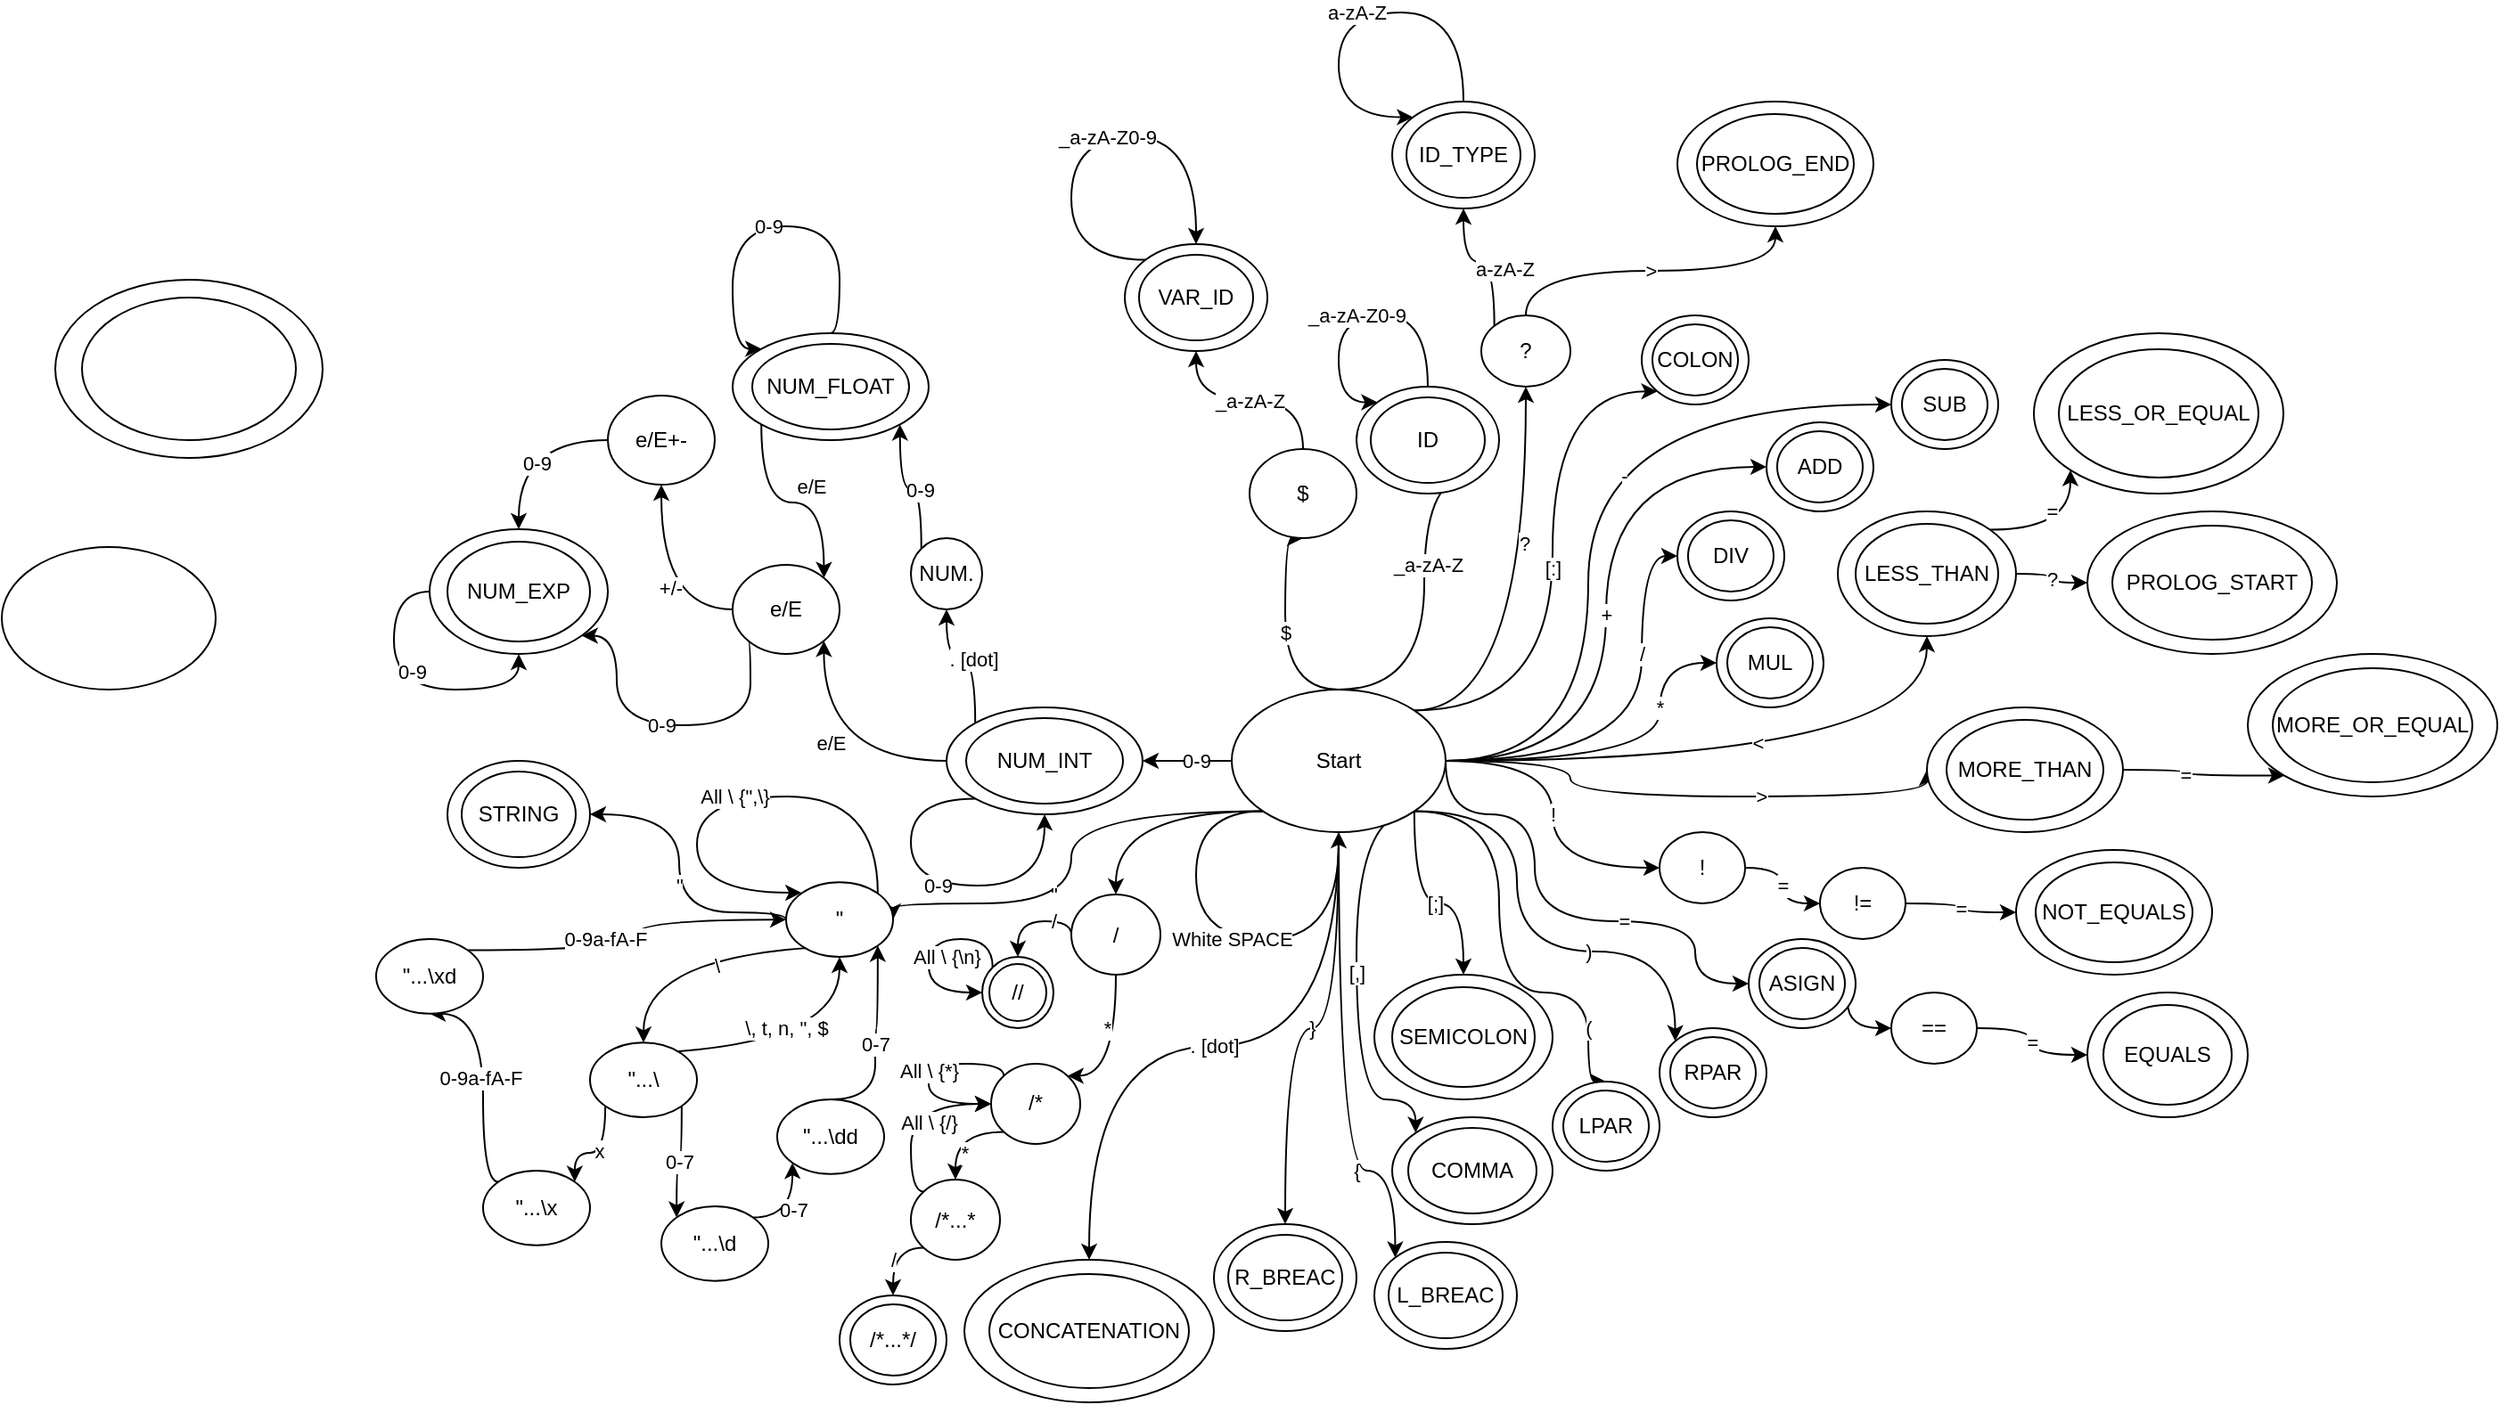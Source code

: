 <mxfile version="20.4.0" type="device"><diagram id="6XoFYkcWacRBcCxsYxCx" name="Page-1"><mxGraphModel dx="1308" dy="777" grid="1" gridSize="10" guides="1" tooltips="1" connect="1" arrows="1" fold="1" page="1" pageScale="1" pageWidth="1700" pageHeight="1100" math="0" shadow="0"><root><mxCell id="0"/><mxCell id="1" parent="0"/><mxCell id="L3OUhF5srTCcvMu7gKK5-5" value="" style="group" parent="1" vertex="1" connectable="0"><mxGeometry x="160" y="220" width="150" height="100" as="geometry"/></mxCell><mxCell id="L3OUhF5srTCcvMu7gKK5-4" value="" style="ellipse;whiteSpace=wrap;html=1;" parent="L3OUhF5srTCcvMu7gKK5-5" vertex="1"><mxGeometry width="150" height="100" as="geometry"/></mxCell><mxCell id="L3OUhF5srTCcvMu7gKK5-3" value="" style="ellipse;whiteSpace=wrap;html=1;" parent="L3OUhF5srTCcvMu7gKK5-5" vertex="1"><mxGeometry x="15" y="10" width="120" height="80" as="geometry"/></mxCell><mxCell id="L3OUhF5srTCcvMu7gKK5-46" value="-" style="edgeStyle=orthogonalEdgeStyle;curved=1;rounded=0;orthogonalLoop=1;jettySize=auto;html=1;exitX=1;exitY=0.5;exitDx=0;exitDy=0;entryX=0;entryY=0.5;entryDx=0;entryDy=0;" parent="1" source="L3OUhF5srTCcvMu7gKK5-6" target="L3OUhF5srTCcvMu7gKK5-29" edge="1"><mxGeometry x="0.067" y="-20" relative="1" as="geometry"><Array as="points"><mxPoint x="1020" y="490"/><mxPoint x="1020" y="290"/></Array><mxPoint as="offset"/></mxGeometry></mxCell><mxCell id="L3OUhF5srTCcvMu7gKK5-47" value="+" style="edgeStyle=orthogonalEdgeStyle;curved=1;rounded=0;orthogonalLoop=1;jettySize=auto;html=1;exitX=1;exitY=0.5;exitDx=0;exitDy=0;entryX=0;entryY=0.5;entryDx=0;entryDy=0;" parent="1" source="L3OUhF5srTCcvMu7gKK5-6" target="L3OUhF5srTCcvMu7gKK5-20" edge="1"><mxGeometry relative="1" as="geometry"/></mxCell><mxCell id="L3OUhF5srTCcvMu7gKK5-48" value="/" style="edgeStyle=orthogonalEdgeStyle;curved=1;rounded=0;orthogonalLoop=1;jettySize=auto;html=1;exitX=1;exitY=0.5;exitDx=0;exitDy=0;entryX=0;entryY=0.5;entryDx=0;entryDy=0;" parent="1" source="L3OUhF5srTCcvMu7gKK5-6" target="L3OUhF5srTCcvMu7gKK5-35" edge="1"><mxGeometry x="0.388" relative="1" as="geometry"><Array as="points"><mxPoint x="1050" y="490"/><mxPoint x="1050" y="375"/></Array><mxPoint as="offset"/></mxGeometry></mxCell><mxCell id="L3OUhF5srTCcvMu7gKK5-49" value="*" style="edgeStyle=orthogonalEdgeStyle;curved=1;rounded=0;orthogonalLoop=1;jettySize=auto;html=1;exitX=1;exitY=0.5;exitDx=0;exitDy=0;entryX=0;entryY=0.5;entryDx=0;entryDy=0;" parent="1" source="L3OUhF5srTCcvMu7gKK5-6" target="L3OUhF5srTCcvMu7gKK5-32" edge="1"><mxGeometry x="0.449" relative="1" as="geometry"><Array as="points"><mxPoint x="1060" y="490"/><mxPoint x="1060" y="435"/></Array><mxPoint as="offset"/></mxGeometry></mxCell><mxCell id="L3OUhF5srTCcvMu7gKK5-50" value="(" style="edgeStyle=orthogonalEdgeStyle;curved=1;rounded=0;orthogonalLoop=1;jettySize=auto;html=1;exitX=1;exitY=1;exitDx=0;exitDy=0;entryX=0.5;entryY=0;entryDx=0;entryDy=0;" parent="1" source="L3OUhF5srTCcvMu7gKK5-6" target="L3OUhF5srTCcvMu7gKK5-26" edge="1"><mxGeometry x="0.691" relative="1" as="geometry"><Array as="points"><mxPoint x="970" y="518"/><mxPoint x="970" y="620"/><mxPoint x="1020" y="620"/></Array><mxPoint as="offset"/></mxGeometry></mxCell><mxCell id="L3OUhF5srTCcvMu7gKK5-51" value=")" style="edgeStyle=orthogonalEdgeStyle;curved=1;rounded=0;orthogonalLoop=1;jettySize=auto;html=1;exitX=1;exitY=1;exitDx=0;exitDy=0;entryX=0;entryY=0;entryDx=0;entryDy=0;" parent="1" source="L3OUhF5srTCcvMu7gKK5-6" target="L3OUhF5srTCcvMu7gKK5-23" edge="1"><mxGeometry x="0.28" relative="1" as="geometry"><Array as="points"><mxPoint x="980" y="518"/><mxPoint x="980" y="597"/></Array><mxPoint as="offset"/></mxGeometry></mxCell><mxCell id="L3OUhF5srTCcvMu7gKK5-53" value="[;]" style="edgeStyle=orthogonalEdgeStyle;curved=1;rounded=0;orthogonalLoop=1;jettySize=auto;html=1;exitX=1;exitY=1;exitDx=0;exitDy=0;entryX=0.5;entryY=0;entryDx=0;entryDy=0;" parent="1" source="L3OUhF5srTCcvMu7gKK5-6" target="L3OUhF5srTCcvMu7gKK5-44" edge="1"><mxGeometry x="0.055" relative="1" as="geometry"><mxPoint as="offset"/></mxGeometry></mxCell><mxCell id="L3OUhF5srTCcvMu7gKK5-56" value="!" style="edgeStyle=orthogonalEdgeStyle;curved=1;rounded=0;orthogonalLoop=1;jettySize=auto;html=1;exitX=1;exitY=0.5;exitDx=0;exitDy=0;entryX=0;entryY=0.5;entryDx=0;entryDy=0;" parent="1" source="L3OUhF5srTCcvMu7gKK5-6" target="L3OUhF5srTCcvMu7gKK5-54" edge="1"><mxGeometry relative="1" as="geometry"/></mxCell><mxCell id="L3OUhF5srTCcvMu7gKK5-68" value="&amp;lt;" style="edgeStyle=orthogonalEdgeStyle;curved=1;rounded=0;orthogonalLoop=1;jettySize=auto;html=1;exitX=1;exitY=0.5;exitDx=0;exitDy=0;entryX=0.5;entryY=1;entryDx=0;entryDy=0;" parent="1" source="L3OUhF5srTCcvMu7gKK5-6" target="L3OUhF5srTCcvMu7gKK5-66" edge="1"><mxGeometry x="0.029" y="10" relative="1" as="geometry"><mxPoint as="offset"/></mxGeometry></mxCell><mxCell id="L3OUhF5srTCcvMu7gKK5-72" value="&amp;gt;" style="edgeStyle=orthogonalEdgeStyle;curved=1;rounded=0;orthogonalLoop=1;jettySize=auto;html=1;exitX=1;exitY=0.5;exitDx=0;exitDy=0;entryX=0;entryY=0.5;entryDx=0;entryDy=0;" parent="1" source="L3OUhF5srTCcvMu7gKK5-6" target="L3OUhF5srTCcvMu7gKK5-70" edge="1"><mxGeometry x="0.29" relative="1" as="geometry"><Array as="points"><mxPoint x="1010" y="490"/><mxPoint x="1010" y="510"/><mxPoint x="1210" y="510"/></Array><mxPoint as="offset"/></mxGeometry></mxCell><mxCell id="L3OUhF5srTCcvMu7gKK5-84" value="[,]" style="edgeStyle=orthogonalEdgeStyle;curved=1;rounded=0;orthogonalLoop=1;jettySize=auto;html=1;exitX=1;exitY=1;exitDx=0;exitDy=0;entryX=0;entryY=0;entryDx=0;entryDy=0;" parent="1" source="L3OUhF5srTCcvMu7gKK5-6" target="L3OUhF5srTCcvMu7gKK5-82" edge="1"><mxGeometry relative="1" as="geometry"><Array as="points"><mxPoint x="890" y="518"/><mxPoint x="890" y="680"/><mxPoint x="923" y="680"/></Array></mxGeometry></mxCell><mxCell id="L3OUhF5srTCcvMu7gKK5-96" style="edgeStyle=orthogonalEdgeStyle;curved=1;rounded=0;orthogonalLoop=1;jettySize=auto;html=1;exitX=1;exitY=0;exitDx=0;exitDy=0;entryX=0.5;entryY=1;entryDx=0;entryDy=0;" parent="1" source="L3OUhF5srTCcvMu7gKK5-6" target="L3OUhF5srTCcvMu7gKK5-94" edge="1"><mxGeometry relative="1" as="geometry"/></mxCell><mxCell id="L3OUhF5srTCcvMu7gKK5-97" value="?" style="edgeLabel;html=1;align=center;verticalAlign=middle;resizable=0;points=[];" parent="L3OUhF5srTCcvMu7gKK5-96" vertex="1" connectable="0"><mxGeometry x="0.286" y="1" relative="1" as="geometry"><mxPoint as="offset"/></mxGeometry></mxCell><mxCell id="L3OUhF5srTCcvMu7gKK5-102" value="$" style="edgeStyle=orthogonalEdgeStyle;curved=1;rounded=0;orthogonalLoop=1;jettySize=auto;html=1;exitX=0.5;exitY=0;exitDx=0;exitDy=0;entryX=0.5;entryY=1;entryDx=0;entryDy=0;" parent="1" source="L3OUhF5srTCcvMu7gKK5-6" target="L3OUhF5srTCcvMu7gKK5-10" edge="1"><mxGeometry relative="1" as="geometry"><Array as="points"><mxPoint x="850" y="450"/></Array></mxGeometry></mxCell><mxCell id="L3OUhF5srTCcvMu7gKK5-108" value="=" style="edgeStyle=orthogonalEdgeStyle;curved=1;rounded=0;orthogonalLoop=1;jettySize=auto;html=1;exitX=1;exitY=0.5;exitDx=0;exitDy=0;entryX=0;entryY=0.5;entryDx=0;entryDy=0;" parent="1" source="L3OUhF5srTCcvMu7gKK5-6" target="L3OUhF5srTCcvMu7gKK5-106" edge="1"><mxGeometry x="0.288" relative="1" as="geometry"><Array as="points"><mxPoint x="940" y="520"/><mxPoint x="990" y="520"/><mxPoint x="990" y="580"/><mxPoint x="1080" y="580"/><mxPoint x="1080" y="615"/></Array><mxPoint as="offset"/></mxGeometry></mxCell><mxCell id="L3OUhF5srTCcvMu7gKK5-136" value="0-9" style="edgeStyle=orthogonalEdgeStyle;curved=1;rounded=0;orthogonalLoop=1;jettySize=auto;html=1;exitX=0;exitY=0.5;exitDx=0;exitDy=0;entryX=1;entryY=0.5;entryDx=0;entryDy=0;" parent="1" source="L3OUhF5srTCcvMu7gKK5-6" target="L3OUhF5srTCcvMu7gKK5-134" edge="1"><mxGeometry x="-0.2" relative="1" as="geometry"><mxPoint as="offset"/></mxGeometry></mxCell><mxCell id="L3OUhF5srTCcvMu7gKK5-156" value="&quot;" style="edgeStyle=orthogonalEdgeStyle;curved=1;rounded=0;orthogonalLoop=1;jettySize=auto;html=1;exitX=0;exitY=1;exitDx=0;exitDy=0;entryX=1;entryY=0.5;entryDx=0;entryDy=0;" parent="1" source="L3OUhF5srTCcvMu7gKK5-6" target="L3OUhF5srTCcvMu7gKK5-12" edge="1"><mxGeometry x="0.151" y="-10" relative="1" as="geometry"><Array as="points"><mxPoint x="730" y="518"/><mxPoint x="730" y="570"/></Array><mxPoint as="offset"/></mxGeometry></mxCell><mxCell id="L3OUhF5srTCcvMu7gKK5-195" style="edgeStyle=orthogonalEdgeStyle;curved=1;rounded=0;orthogonalLoop=1;jettySize=auto;html=1;exitX=0;exitY=1;exitDx=0;exitDy=0;entryX=0.5;entryY=0;entryDx=0;entryDy=0;" parent="1" source="L3OUhF5srTCcvMu7gKK5-6" target="L3OUhF5srTCcvMu7gKK5-194" edge="1"><mxGeometry relative="1" as="geometry"/></mxCell><mxCell id="L3OUhF5srTCcvMu7gKK5-218" value="[:]" style="edgeStyle=orthogonalEdgeStyle;curved=1;rounded=0;orthogonalLoop=1;jettySize=auto;html=1;exitX=1;exitY=0;exitDx=0;exitDy=0;entryX=0;entryY=1;entryDx=0;entryDy=0;" parent="1" source="L3OUhF5srTCcvMu7gKK5-6" target="L3OUhF5srTCcvMu7gKK5-215" edge="1"><mxGeometry relative="1" as="geometry"><Array as="points"><mxPoint x="1000" y="462"/><mxPoint x="1000" y="283"/></Array></mxGeometry></mxCell><mxCell id="L3OUhF5srTCcvMu7gKK5-223" value="&lt;span style=&quot;color: rgb(0, 0, 0); font-family: Helvetica; font-size: 11px; font-style: normal; font-variant-ligatures: normal; font-variant-caps: normal; font-weight: 400; letter-spacing: normal; orphans: 2; text-align: center; text-indent: 0px; text-transform: none; widows: 2; word-spacing: 0px; -webkit-text-stroke-width: 0px; background-color: rgb(255, 255, 255); text-decoration-thickness: initial; text-decoration-style: initial; text-decoration-color: initial; float: none; display: inline !important;&quot;&gt;_a-zA-Z&lt;/span&gt;" style="edgeStyle=orthogonalEdgeStyle;curved=1;rounded=0;orthogonalLoop=1;jettySize=auto;html=1;exitX=0.5;exitY=0;exitDx=0;exitDy=0;entryX=1;entryY=1;entryDx=0;entryDy=0;" parent="1" source="L3OUhF5srTCcvMu7gKK5-6" target="L3OUhF5srTCcvMu7gKK5-220" edge="1"><mxGeometry x="0.201" y="-2" relative="1" as="geometry"><Array as="points"><mxPoint x="928" y="450"/></Array><mxPoint as="offset"/></mxGeometry></mxCell><mxCell id="L3OUhF5srTCcvMu7gKK5-231" value="{" style="edgeStyle=orthogonalEdgeStyle;curved=1;rounded=0;orthogonalLoop=1;jettySize=auto;html=1;exitX=0.5;exitY=1;exitDx=0;exitDy=0;entryX=0;entryY=0;entryDx=0;entryDy=0;" parent="1" source="L3OUhF5srTCcvMu7gKK5-6" target="L3OUhF5srTCcvMu7gKK5-229" edge="1"><mxGeometry x="0.479" relative="1" as="geometry"><Array as="points"><mxPoint x="880" y="720"/><mxPoint x="912" y="720"/></Array><mxPoint as="offset"/></mxGeometry></mxCell><mxCell id="L3OUhF5srTCcvMu7gKK5-232" value="}" style="edgeStyle=orthogonalEdgeStyle;curved=1;rounded=0;orthogonalLoop=1;jettySize=auto;html=1;exitX=0.5;exitY=1;exitDx=0;exitDy=0;entryX=0.5;entryY=0;entryDx=0;entryDy=0;" parent="1" source="L3OUhF5srTCcvMu7gKK5-6" target="L3OUhF5srTCcvMu7gKK5-226" edge="1"><mxGeometry relative="1" as="geometry"/></mxCell><mxCell id="L3OUhF5srTCcvMu7gKK5-233" value="White SPACE" style="edgeStyle=orthogonalEdgeStyle;curved=1;rounded=0;orthogonalLoop=1;jettySize=auto;html=1;exitX=0;exitY=1;exitDx=0;exitDy=0;" parent="1" source="L3OUhF5srTCcvMu7gKK5-6" edge="1"><mxGeometry x="0.037" relative="1" as="geometry"><mxPoint x="880" y="530" as="targetPoint"/><Array as="points"><mxPoint x="800" y="518"/><mxPoint x="800" y="590"/><mxPoint x="880" y="590"/></Array><mxPoint as="offset"/></mxGeometry></mxCell><mxCell id="Xdf_nofjTAy5mSyaIpkC-7" value=". [dot]" style="edgeStyle=orthogonalEdgeStyle;curved=1;rounded=0;orthogonalLoop=1;jettySize=auto;html=1;exitX=0.5;exitY=1;exitDx=0;exitDy=0;entryX=0.5;entryY=0;entryDx=0;entryDy=0;" edge="1" parent="1" source="L3OUhF5srTCcvMu7gKK5-6" target="Xdf_nofjTAy5mSyaIpkC-9"><mxGeometry relative="1" as="geometry"><mxPoint x="780" y="720" as="targetPoint"/></mxGeometry></mxCell><mxCell id="L3OUhF5srTCcvMu7gKK5-6" value="Start" style="ellipse;whiteSpace=wrap;html=1;" parent="1" vertex="1"><mxGeometry x="820" y="450" width="120" height="80" as="geometry"/></mxCell><mxCell id="L3OUhF5srTCcvMu7gKK5-127" value="_a-zA-Z" style="edgeStyle=orthogonalEdgeStyle;curved=1;rounded=0;orthogonalLoop=1;jettySize=auto;html=1;exitX=0.5;exitY=0;exitDx=0;exitDy=0;entryX=0.5;entryY=1;entryDx=0;entryDy=0;" parent="1" source="L3OUhF5srTCcvMu7gKK5-10" target="L3OUhF5srTCcvMu7gKK5-125" edge="1"><mxGeometry relative="1" as="geometry"><mxPoint as="offset"/></mxGeometry></mxCell><mxCell id="L3OUhF5srTCcvMu7gKK5-10" value="$" style="ellipse;whiteSpace=wrap;html=1;" parent="1" vertex="1"><mxGeometry x="830" y="315" width="60" height="50" as="geometry"/></mxCell><mxCell id="L3OUhF5srTCcvMu7gKK5-163" value="&quot;" style="edgeStyle=orthogonalEdgeStyle;curved=1;rounded=0;orthogonalLoop=1;jettySize=auto;html=1;exitX=0;exitY=0.5;exitDx=0;exitDy=0;entryX=1;entryY=0.5;entryDx=0;entryDy=0;" parent="1" source="L3OUhF5srTCcvMu7gKK5-12" target="L3OUhF5srTCcvMu7gKK5-159" edge="1"><mxGeometry x="-0.065" relative="1" as="geometry"><Array as="points"><mxPoint x="570" y="575"/><mxPoint x="510" y="575"/><mxPoint x="510" y="520"/></Array><mxPoint as="offset"/></mxGeometry></mxCell><mxCell id="L3OUhF5srTCcvMu7gKK5-165" style="edgeStyle=orthogonalEdgeStyle;curved=1;rounded=0;orthogonalLoop=1;jettySize=auto;html=1;exitX=1;exitY=1;exitDx=0;exitDy=0;entryX=0.5;entryY=0;entryDx=0;entryDy=0;" parent="1" source="L3OUhF5srTCcvMu7gKK5-12" target="L3OUhF5srTCcvMu7gKK5-164" edge="1"><mxGeometry relative="1" as="geometry"/></mxCell><mxCell id="L3OUhF5srTCcvMu7gKK5-166" value="\" style="edgeLabel;html=1;align=center;verticalAlign=middle;resizable=0;points=[];" parent="L3OUhF5srTCcvMu7gKK5-165" vertex="1" connectable="0"><mxGeometry x="-0.117" y="-7" relative="1" as="geometry"><mxPoint x="-9" y="18" as="offset"/></mxGeometry></mxCell><mxCell id="L3OUhF5srTCcvMu7gKK5-12" value="&quot;" style="ellipse;whiteSpace=wrap;html=1;" parent="1" vertex="1"><mxGeometry x="570" y="558.13" width="60" height="41.87" as="geometry"/></mxCell><mxCell id="L3OUhF5srTCcvMu7gKK5-13" value="" style="ellipse;whiteSpace=wrap;html=1;" parent="1" vertex="1"><mxGeometry x="130" y="370" width="120" height="80" as="geometry"/></mxCell><mxCell id="L3OUhF5srTCcvMu7gKK5-143" value="0-9" style="edgeStyle=orthogonalEdgeStyle;curved=1;rounded=0;orthogonalLoop=1;jettySize=auto;html=1;exitX=0;exitY=0;exitDx=0;exitDy=0;entryX=1;entryY=1;entryDx=0;entryDy=0;" parent="1" source="L3OUhF5srTCcvMu7gKK5-14" target="L3OUhF5srTCcvMu7gKK5-138" edge="1"><mxGeometry x="-0.161" relative="1" as="geometry"><mxPoint as="offset"/></mxGeometry></mxCell><mxCell id="L3OUhF5srTCcvMu7gKK5-14" value="NUM." style="ellipse;whiteSpace=wrap;html=1;" parent="1" vertex="1"><mxGeometry x="640" y="365" width="40" height="40" as="geometry"/></mxCell><mxCell id="L3OUhF5srTCcvMu7gKK5-19" value="" style="group" parent="1" vertex="1" connectable="0"><mxGeometry x="1120" y="300" width="60" height="50" as="geometry"/></mxCell><mxCell id="L3OUhF5srTCcvMu7gKK5-20" value="" style="ellipse;whiteSpace=wrap;html=1;" parent="L3OUhF5srTCcvMu7gKK5-19" vertex="1"><mxGeometry width="60" height="50" as="geometry"/></mxCell><mxCell id="L3OUhF5srTCcvMu7gKK5-21" value="ADD" style="ellipse;whiteSpace=wrap;html=1;" parent="L3OUhF5srTCcvMu7gKK5-19" vertex="1"><mxGeometry x="6" y="5" width="48" height="40" as="geometry"/></mxCell><mxCell id="L3OUhF5srTCcvMu7gKK5-22" value="" style="group" parent="1" vertex="1" connectable="0"><mxGeometry x="1060" y="640" width="60" height="50" as="geometry"/></mxCell><mxCell id="L3OUhF5srTCcvMu7gKK5-23" value="" style="ellipse;whiteSpace=wrap;html=1;" parent="L3OUhF5srTCcvMu7gKK5-22" vertex="1"><mxGeometry width="60" height="50" as="geometry"/></mxCell><mxCell id="L3OUhF5srTCcvMu7gKK5-24" value="RPAR" style="ellipse;whiteSpace=wrap;html=1;" parent="L3OUhF5srTCcvMu7gKK5-22" vertex="1"><mxGeometry x="6" y="5" width="48" height="40" as="geometry"/></mxCell><mxCell id="L3OUhF5srTCcvMu7gKK5-25" value="" style="group" parent="1" vertex="1" connectable="0"><mxGeometry x="1000" y="670" width="60" height="50" as="geometry"/></mxCell><mxCell id="L3OUhF5srTCcvMu7gKK5-26" value="" style="ellipse;whiteSpace=wrap;html=1;" parent="L3OUhF5srTCcvMu7gKK5-25" vertex="1"><mxGeometry width="60" height="50" as="geometry"/></mxCell><mxCell id="L3OUhF5srTCcvMu7gKK5-27" value="LPAR" style="ellipse;whiteSpace=wrap;html=1;" parent="L3OUhF5srTCcvMu7gKK5-25" vertex="1"><mxGeometry x="6" y="5" width="48" height="40" as="geometry"/></mxCell><mxCell id="L3OUhF5srTCcvMu7gKK5-28" value="" style="group" parent="1" vertex="1" connectable="0"><mxGeometry x="1190" y="265" width="60" height="50" as="geometry"/></mxCell><mxCell id="L3OUhF5srTCcvMu7gKK5-29" value="" style="ellipse;whiteSpace=wrap;html=1;" parent="L3OUhF5srTCcvMu7gKK5-28" vertex="1"><mxGeometry width="60" height="50" as="geometry"/></mxCell><mxCell id="L3OUhF5srTCcvMu7gKK5-30" value="SUB" style="ellipse;whiteSpace=wrap;html=1;" parent="L3OUhF5srTCcvMu7gKK5-28" vertex="1"><mxGeometry x="6" y="5" width="48" height="40" as="geometry"/></mxCell><mxCell id="L3OUhF5srTCcvMu7gKK5-31" value="" style="group" parent="1" vertex="1" connectable="0"><mxGeometry x="1092" y="410" width="60" height="50" as="geometry"/></mxCell><mxCell id="L3OUhF5srTCcvMu7gKK5-32" value="" style="ellipse;whiteSpace=wrap;html=1;" parent="L3OUhF5srTCcvMu7gKK5-31" vertex="1"><mxGeometry width="60" height="50" as="geometry"/></mxCell><mxCell id="L3OUhF5srTCcvMu7gKK5-33" value="MUL" style="ellipse;whiteSpace=wrap;html=1;" parent="L3OUhF5srTCcvMu7gKK5-31" vertex="1"><mxGeometry x="6" y="5" width="48" height="40" as="geometry"/></mxCell><mxCell id="L3OUhF5srTCcvMu7gKK5-34" value="" style="group" parent="1" vertex="1" connectable="0"><mxGeometry x="1070" y="350" width="60" height="50" as="geometry"/></mxCell><mxCell id="L3OUhF5srTCcvMu7gKK5-35" value="" style="ellipse;whiteSpace=wrap;html=1;" parent="L3OUhF5srTCcvMu7gKK5-34" vertex="1"><mxGeometry width="60" height="50" as="geometry"/></mxCell><mxCell id="L3OUhF5srTCcvMu7gKK5-36" value="DIV" style="ellipse;whiteSpace=wrap;html=1;" parent="L3OUhF5srTCcvMu7gKK5-34" vertex="1"><mxGeometry x="6" y="5" width="48" height="40" as="geometry"/></mxCell><mxCell id="L3OUhF5srTCcvMu7gKK5-37" value="" style="group" parent="1" vertex="1" connectable="0"><mxGeometry x="1300" y="620" width="90" height="70" as="geometry"/></mxCell><mxCell id="L3OUhF5srTCcvMu7gKK5-38" value="" style="ellipse;whiteSpace=wrap;html=1;" parent="L3OUhF5srTCcvMu7gKK5-37" vertex="1"><mxGeometry width="90" height="70" as="geometry"/></mxCell><mxCell id="L3OUhF5srTCcvMu7gKK5-39" value="EQUALS" style="ellipse;whiteSpace=wrap;html=1;" parent="L3OUhF5srTCcvMu7gKK5-37" vertex="1"><mxGeometry x="9" y="7" width="72" height="56" as="geometry"/></mxCell><mxCell id="L3OUhF5srTCcvMu7gKK5-40" value="" style="group" parent="1" vertex="1" connectable="0"><mxGeometry x="1260" y="540" width="110" height="70" as="geometry"/></mxCell><mxCell id="L3OUhF5srTCcvMu7gKK5-41" value="" style="ellipse;whiteSpace=wrap;html=1;" parent="L3OUhF5srTCcvMu7gKK5-40" vertex="1"><mxGeometry width="110.0" height="70" as="geometry"/></mxCell><mxCell id="L3OUhF5srTCcvMu7gKK5-42" value="NOT_EQUALS" style="ellipse;whiteSpace=wrap;html=1;" parent="L3OUhF5srTCcvMu7gKK5-40" vertex="1"><mxGeometry x="11" y="7" width="88" height="56" as="geometry"/></mxCell><mxCell id="L3OUhF5srTCcvMu7gKK5-43" value="" style="group" parent="1" vertex="1" connectable="0"><mxGeometry x="900" y="610" width="100" height="70" as="geometry"/></mxCell><mxCell id="L3OUhF5srTCcvMu7gKK5-44" value="" style="ellipse;whiteSpace=wrap;html=1;" parent="L3OUhF5srTCcvMu7gKK5-43" vertex="1"><mxGeometry width="100" height="70" as="geometry"/></mxCell><mxCell id="L3OUhF5srTCcvMu7gKK5-45" value="SEMICOLON" style="ellipse;whiteSpace=wrap;html=1;" parent="L3OUhF5srTCcvMu7gKK5-43" vertex="1"><mxGeometry x="10" y="7" width="80" height="56" as="geometry"/></mxCell><mxCell id="L3OUhF5srTCcvMu7gKK5-57" value="=" style="edgeStyle=orthogonalEdgeStyle;curved=1;rounded=0;orthogonalLoop=1;jettySize=auto;html=1;exitX=1;exitY=0.5;exitDx=0;exitDy=0;entryX=0;entryY=0.5;entryDx=0;entryDy=0;" parent="1" source="L3OUhF5srTCcvMu7gKK5-54" target="L3OUhF5srTCcvMu7gKK5-55" edge="1"><mxGeometry relative="1" as="geometry"/></mxCell><mxCell id="L3OUhF5srTCcvMu7gKK5-54" value="!" style="ellipse;whiteSpace=wrap;html=1;" parent="1" vertex="1"><mxGeometry x="1060" y="530" width="48" height="40" as="geometry"/></mxCell><mxCell id="L3OUhF5srTCcvMu7gKK5-58" value="=" style="edgeStyle=orthogonalEdgeStyle;curved=1;rounded=0;orthogonalLoop=1;jettySize=auto;html=1;exitX=1;exitY=0.5;exitDx=0;exitDy=0;entryX=0;entryY=0.5;entryDx=0;entryDy=0;" parent="1" source="L3OUhF5srTCcvMu7gKK5-55" target="L3OUhF5srTCcvMu7gKK5-41" edge="1"><mxGeometry relative="1" as="geometry"/></mxCell><mxCell id="L3OUhF5srTCcvMu7gKK5-55" value="!=" style="ellipse;whiteSpace=wrap;html=1;" parent="1" vertex="1"><mxGeometry x="1150" y="550" width="48" height="40" as="geometry"/></mxCell><mxCell id="L3OUhF5srTCcvMu7gKK5-62" style="edgeStyle=orthogonalEdgeStyle;curved=1;rounded=0;orthogonalLoop=1;jettySize=auto;html=1;exitX=1;exitY=0.5;exitDx=0;exitDy=0;entryX=0;entryY=0.5;entryDx=0;entryDy=0;" parent="1" target="L3OUhF5srTCcvMu7gKK5-61" edge="1"><mxGeometry relative="1" as="geometry"><mxPoint x="1140.0" y="610" as="sourcePoint"/></mxGeometry></mxCell><mxCell id="L3OUhF5srTCcvMu7gKK5-64" value="=" style="edgeStyle=orthogonalEdgeStyle;curved=1;rounded=0;orthogonalLoop=1;jettySize=auto;html=1;exitX=1;exitY=0.5;exitDx=0;exitDy=0;entryX=0;entryY=0.5;entryDx=0;entryDy=0;" parent="1" source="L3OUhF5srTCcvMu7gKK5-61" target="L3OUhF5srTCcvMu7gKK5-38" edge="1"><mxGeometry relative="1" as="geometry"/></mxCell><mxCell id="L3OUhF5srTCcvMu7gKK5-61" value="==" style="ellipse;whiteSpace=wrap;html=1;" parent="1" vertex="1"><mxGeometry x="1190" y="620" width="48" height="40" as="geometry"/></mxCell><mxCell id="L3OUhF5srTCcvMu7gKK5-65" value="" style="group" parent="1" vertex="1" connectable="0"><mxGeometry x="1160" y="350" width="100" height="70" as="geometry"/></mxCell><mxCell id="L3OUhF5srTCcvMu7gKK5-66" value="" style="ellipse;whiteSpace=wrap;html=1;" parent="L3OUhF5srTCcvMu7gKK5-65" vertex="1"><mxGeometry width="100" height="70" as="geometry"/></mxCell><mxCell id="L3OUhF5srTCcvMu7gKK5-67" value="LESS_THAN" style="ellipse;whiteSpace=wrap;html=1;" parent="L3OUhF5srTCcvMu7gKK5-65" vertex="1"><mxGeometry x="10" y="7" width="80" height="56" as="geometry"/></mxCell><mxCell id="L3OUhF5srTCcvMu7gKK5-69" value="" style="group" parent="1" vertex="1" connectable="0"><mxGeometry x="1210" y="460" width="110" height="70" as="geometry"/></mxCell><mxCell id="L3OUhF5srTCcvMu7gKK5-70" value="" style="ellipse;whiteSpace=wrap;html=1;" parent="L3OUhF5srTCcvMu7gKK5-69" vertex="1"><mxGeometry width="110" height="70" as="geometry"/></mxCell><mxCell id="L3OUhF5srTCcvMu7gKK5-71" value="MORE_THAN" style="ellipse;whiteSpace=wrap;html=1;" parent="L3OUhF5srTCcvMu7gKK5-69" vertex="1"><mxGeometry x="11" y="7" width="88" height="56" as="geometry"/></mxCell><mxCell id="L3OUhF5srTCcvMu7gKK5-73" value="" style="group" parent="1" vertex="1" connectable="0"><mxGeometry x="1390" y="430" width="140" height="80" as="geometry"/></mxCell><mxCell id="L3OUhF5srTCcvMu7gKK5-74" value="" style="ellipse;whiteSpace=wrap;html=1;" parent="L3OUhF5srTCcvMu7gKK5-73" vertex="1"><mxGeometry width="140" height="80" as="geometry"/></mxCell><mxCell id="L3OUhF5srTCcvMu7gKK5-75" value="MORE_OR_EQUAL" style="ellipse;whiteSpace=wrap;html=1;" parent="L3OUhF5srTCcvMu7gKK5-73" vertex="1"><mxGeometry x="14" y="8" width="112" height="64" as="geometry"/></mxCell><mxCell id="L3OUhF5srTCcvMu7gKK5-76" value="" style="group" parent="1" vertex="1" connectable="0"><mxGeometry x="1270" y="250" width="140" height="90" as="geometry"/></mxCell><mxCell id="L3OUhF5srTCcvMu7gKK5-77" value="" style="ellipse;whiteSpace=wrap;html=1;" parent="L3OUhF5srTCcvMu7gKK5-76" vertex="1"><mxGeometry width="140" height="90" as="geometry"/></mxCell><mxCell id="L3OUhF5srTCcvMu7gKK5-78" value="LESS_OR_EQUAL" style="ellipse;whiteSpace=wrap;html=1;" parent="L3OUhF5srTCcvMu7gKK5-76" vertex="1"><mxGeometry x="14" y="9" width="112" height="72" as="geometry"/></mxCell><mxCell id="L3OUhF5srTCcvMu7gKK5-79" value="=" style="edgeStyle=orthogonalEdgeStyle;curved=1;rounded=0;orthogonalLoop=1;jettySize=auto;html=1;exitX=1;exitY=0;exitDx=0;exitDy=0;entryX=0;entryY=1;entryDx=0;entryDy=0;" parent="1" source="L3OUhF5srTCcvMu7gKK5-66" target="L3OUhF5srTCcvMu7gKK5-77" edge="1"><mxGeometry x="-0.119" y="10" relative="1" as="geometry"><mxPoint as="offset"/></mxGeometry></mxCell><mxCell id="L3OUhF5srTCcvMu7gKK5-80" value="=" style="edgeStyle=orthogonalEdgeStyle;curved=1;rounded=0;orthogonalLoop=1;jettySize=auto;html=1;exitX=1;exitY=0.5;exitDx=0;exitDy=0;entryX=0;entryY=1;entryDx=0;entryDy=0;" parent="1" source="L3OUhF5srTCcvMu7gKK5-70" target="L3OUhF5srTCcvMu7gKK5-74" edge="1"><mxGeometry x="-0.177" relative="1" as="geometry"><mxPoint as="offset"/></mxGeometry></mxCell><mxCell id="L3OUhF5srTCcvMu7gKK5-81" value="" style="group" parent="1" vertex="1" connectable="0"><mxGeometry x="910" y="690" width="90" height="60" as="geometry"/></mxCell><mxCell id="L3OUhF5srTCcvMu7gKK5-82" value="" style="ellipse;whiteSpace=wrap;html=1;" parent="L3OUhF5srTCcvMu7gKK5-81" vertex="1"><mxGeometry width="90" height="60" as="geometry"/></mxCell><mxCell id="L3OUhF5srTCcvMu7gKK5-83" value="COMMA" style="ellipse;whiteSpace=wrap;html=1;" parent="L3OUhF5srTCcvMu7gKK5-81" vertex="1"><mxGeometry x="9" y="6" width="72" height="48" as="geometry"/></mxCell><mxCell id="L3OUhF5srTCcvMu7gKK5-86" value="" style="group" parent="1" vertex="1" connectable="0"><mxGeometry x="1300" y="350" width="140" height="80" as="geometry"/></mxCell><mxCell id="L3OUhF5srTCcvMu7gKK5-87" value="" style="ellipse;whiteSpace=wrap;html=1;" parent="L3OUhF5srTCcvMu7gKK5-86" vertex="1"><mxGeometry width="140" height="80" as="geometry"/></mxCell><mxCell id="L3OUhF5srTCcvMu7gKK5-88" value="PROLOG_START" style="ellipse;whiteSpace=wrap;html=1;" parent="L3OUhF5srTCcvMu7gKK5-86" vertex="1"><mxGeometry x="14" y="8" width="112" height="64" as="geometry"/></mxCell><mxCell id="L3OUhF5srTCcvMu7gKK5-89" value="?" style="edgeStyle=orthogonalEdgeStyle;curved=1;rounded=0;orthogonalLoop=1;jettySize=auto;html=1;exitX=1;exitY=0.5;exitDx=0;exitDy=0;entryX=0;entryY=0.5;entryDx=0;entryDy=0;" parent="1" source="L3OUhF5srTCcvMu7gKK5-66" target="L3OUhF5srTCcvMu7gKK5-87" edge="1"><mxGeometry relative="1" as="geometry"/></mxCell><mxCell id="L3OUhF5srTCcvMu7gKK5-93" value="" style="group" parent="1" vertex="1" connectable="0"><mxGeometry x="960" y="240" width="60" height="50" as="geometry"/></mxCell><mxCell id="L3OUhF5srTCcvMu7gKK5-94" value="?" style="ellipse;whiteSpace=wrap;html=1;" parent="L3OUhF5srTCcvMu7gKK5-93" vertex="1"><mxGeometry width="50" height="40" as="geometry"/></mxCell><mxCell id="L3OUhF5srTCcvMu7gKK5-98" value="" style="group" parent="1" vertex="1" connectable="0"><mxGeometry x="1070" y="120" width="110" height="70" as="geometry"/></mxCell><mxCell id="L3OUhF5srTCcvMu7gKK5-99" value="" style="ellipse;whiteSpace=wrap;html=1;" parent="L3OUhF5srTCcvMu7gKK5-98" vertex="1"><mxGeometry width="110.0" height="70" as="geometry"/></mxCell><mxCell id="L3OUhF5srTCcvMu7gKK5-100" value="PROLOG_END" style="ellipse;whiteSpace=wrap;html=1;" parent="L3OUhF5srTCcvMu7gKK5-98" vertex="1"><mxGeometry x="11" y="7" width="88" height="56" as="geometry"/></mxCell><mxCell id="L3OUhF5srTCcvMu7gKK5-101" value="&amp;gt;" style="edgeStyle=orthogonalEdgeStyle;curved=1;rounded=0;orthogonalLoop=1;jettySize=auto;html=1;exitX=0.5;exitY=0;exitDx=0;exitDy=0;entryX=0.5;entryY=1;entryDx=0;entryDy=0;" parent="1" source="L3OUhF5srTCcvMu7gKK5-94" target="L3OUhF5srTCcvMu7gKK5-99" edge="1"><mxGeometry relative="1" as="geometry"/></mxCell><mxCell id="L3OUhF5srTCcvMu7gKK5-105" value="" style="group" parent="1" vertex="1" connectable="0"><mxGeometry x="1110" y="590" width="60" height="50" as="geometry"/></mxCell><mxCell id="L3OUhF5srTCcvMu7gKK5-106" value="" style="ellipse;whiteSpace=wrap;html=1;" parent="L3OUhF5srTCcvMu7gKK5-105" vertex="1"><mxGeometry width="60" height="50" as="geometry"/></mxCell><mxCell id="L3OUhF5srTCcvMu7gKK5-107" value="ASIGN" style="ellipse;whiteSpace=wrap;html=1;" parent="L3OUhF5srTCcvMu7gKK5-105" vertex="1"><mxGeometry x="6" y="5" width="48" height="40" as="geometry"/></mxCell><mxCell id="L3OUhF5srTCcvMu7gKK5-113" value="a-zA-Z" style="edgeStyle=orthogonalEdgeStyle;curved=1;rounded=0;orthogonalLoop=1;jettySize=auto;html=1;exitX=0;exitY=0;exitDx=0;exitDy=0;entryX=0.5;entryY=1;entryDx=0;entryDy=0;" parent="1" source="L3OUhF5srTCcvMu7gKK5-94" target="L3OUhF5srTCcvMu7gKK5-118" edge="1"><mxGeometry x="-0.231" y="-6" relative="1" as="geometry"><mxPoint x="810" y="285" as="targetPoint"/><mxPoint as="offset"/></mxGeometry></mxCell><mxCell id="L3OUhF5srTCcvMu7gKK5-117" value="" style="group" parent="1" vertex="1" connectable="0"><mxGeometry x="910" y="120" width="80" height="60" as="geometry"/></mxCell><mxCell id="L3OUhF5srTCcvMu7gKK5-118" value="" style="ellipse;whiteSpace=wrap;html=1;" parent="L3OUhF5srTCcvMu7gKK5-117" vertex="1"><mxGeometry width="80" height="60" as="geometry"/></mxCell><mxCell id="L3OUhF5srTCcvMu7gKK5-119" value="ID_TYPE" style="ellipse;whiteSpace=wrap;html=1;" parent="L3OUhF5srTCcvMu7gKK5-117" vertex="1"><mxGeometry x="8" y="6" width="64" height="48" as="geometry"/></mxCell><mxCell id="L3OUhF5srTCcvMu7gKK5-146" value="a-zA-Z" style="edgeStyle=orthogonalEdgeStyle;curved=1;rounded=0;orthogonalLoop=1;jettySize=auto;html=1;exitX=0.5;exitY=0;exitDx=0;exitDy=0;entryX=0;entryY=0;entryDx=0;entryDy=0;" parent="L3OUhF5srTCcvMu7gKK5-117" source="L3OUhF5srTCcvMu7gKK5-118" target="L3OUhF5srTCcvMu7gKK5-118" edge="1"><mxGeometry relative="1" as="geometry"><Array as="points"><mxPoint x="40" y="-50"/><mxPoint x="-30" y="-50"/><mxPoint x="-30" y="9"/></Array></mxGeometry></mxCell><mxCell id="L3OUhF5srTCcvMu7gKK5-124" value="" style="group" parent="1" vertex="1" connectable="0"><mxGeometry x="760" y="200" width="80" height="60" as="geometry"/></mxCell><mxCell id="L3OUhF5srTCcvMu7gKK5-125" value="" style="ellipse;whiteSpace=wrap;html=1;" parent="L3OUhF5srTCcvMu7gKK5-124" vertex="1"><mxGeometry width="80" height="60" as="geometry"/></mxCell><mxCell id="L3OUhF5srTCcvMu7gKK5-126" value="VAR_ID" style="ellipse;whiteSpace=wrap;html=1;" parent="L3OUhF5srTCcvMu7gKK5-124" vertex="1"><mxGeometry x="8" y="6" width="64" height="48" as="geometry"/></mxCell><mxCell id="L3OUhF5srTCcvMu7gKK5-131" value="_a-zA-Z0-9" style="edgeStyle=orthogonalEdgeStyle;curved=1;rounded=0;orthogonalLoop=1;jettySize=auto;html=1;exitX=0;exitY=0;exitDx=0;exitDy=0;entryX=0.5;entryY=0;entryDx=0;entryDy=0;" parent="L3OUhF5srTCcvMu7gKK5-124" source="L3OUhF5srTCcvMu7gKK5-125" target="L3OUhF5srTCcvMu7gKK5-125" edge="1"><mxGeometry x="0.085" relative="1" as="geometry"><Array as="points"><mxPoint x="-30" y="9"/><mxPoint x="-30" y="-60"/><mxPoint x="40" y="-60"/></Array><mxPoint as="offset"/></mxGeometry></mxCell><mxCell id="L3OUhF5srTCcvMu7gKK5-133" value="" style="group" parent="1" vertex="1" connectable="0"><mxGeometry x="660" y="460" width="110" height="60" as="geometry"/></mxCell><mxCell id="L3OUhF5srTCcvMu7gKK5-134" value="" style="ellipse;whiteSpace=wrap;html=1;" parent="L3OUhF5srTCcvMu7gKK5-133" vertex="1"><mxGeometry width="110.0" height="60" as="geometry"/></mxCell><mxCell id="L3OUhF5srTCcvMu7gKK5-135" value="NUM_INT" style="ellipse;whiteSpace=wrap;html=1;" parent="L3OUhF5srTCcvMu7gKK5-133" vertex="1"><mxGeometry x="11" y="6" width="88" height="48" as="geometry"/></mxCell><mxCell id="L3OUhF5srTCcvMu7gKK5-150" value="0-9" style="edgeStyle=orthogonalEdgeStyle;curved=1;rounded=0;orthogonalLoop=1;jettySize=auto;html=1;exitX=0;exitY=1;exitDx=0;exitDy=0;entryX=0.5;entryY=1;entryDx=0;entryDy=0;" parent="L3OUhF5srTCcvMu7gKK5-133" source="L3OUhF5srTCcvMu7gKK5-134" target="L3OUhF5srTCcvMu7gKK5-134" edge="1"><mxGeometry relative="1" as="geometry"><Array as="points"><mxPoint x="-20" y="51"/><mxPoint x="-20" y="100"/><mxPoint x="55" y="100"/></Array></mxGeometry></mxCell><mxCell id="L3OUhF5srTCcvMu7gKK5-137" value="" style="group" parent="1" vertex="1" connectable="0"><mxGeometry x="540" y="250" width="110" height="60" as="geometry"/></mxCell><mxCell id="L3OUhF5srTCcvMu7gKK5-138" value="" style="ellipse;whiteSpace=wrap;html=1;" parent="L3OUhF5srTCcvMu7gKK5-137" vertex="1"><mxGeometry width="110.0" height="60" as="geometry"/></mxCell><mxCell id="L3OUhF5srTCcvMu7gKK5-139" value="NUM_FLOAT" style="ellipse;whiteSpace=wrap;html=1;" parent="L3OUhF5srTCcvMu7gKK5-137" vertex="1"><mxGeometry x="11" y="6" width="88" height="48" as="geometry"/></mxCell><mxCell id="L3OUhF5srTCcvMu7gKK5-151" value="0-9" style="edgeStyle=orthogonalEdgeStyle;curved=1;rounded=0;orthogonalLoop=1;jettySize=auto;html=1;exitX=0.5;exitY=0;exitDx=0;exitDy=0;entryX=0;entryY=0;entryDx=0;entryDy=0;" parent="L3OUhF5srTCcvMu7gKK5-137" source="L3OUhF5srTCcvMu7gKK5-138" target="L3OUhF5srTCcvMu7gKK5-138" edge="1"><mxGeometry relative="1" as="geometry"><Array as="points"><mxPoint x="60"/><mxPoint x="60" y="-60"/><mxPoint y="-60"/><mxPoint y="9"/></Array></mxGeometry></mxCell><mxCell id="L3OUhF5srTCcvMu7gKK5-142" value=". [dot]" style="edgeStyle=orthogonalEdgeStyle;curved=1;rounded=0;orthogonalLoop=1;jettySize=auto;html=1;exitX=0;exitY=0;exitDx=0;exitDy=0;entryX=0.5;entryY=1;entryDx=0;entryDy=0;" parent="1" source="L3OUhF5srTCcvMu7gKK5-134" target="L3OUhF5srTCcvMu7gKK5-14" edge="1"><mxGeometry x="-0.064" relative="1" as="geometry"><mxPoint as="offset"/></mxGeometry></mxCell><mxCell id="L3OUhF5srTCcvMu7gKK5-153" value="+/-" style="edgeStyle=orthogonalEdgeStyle;curved=1;rounded=0;orthogonalLoop=1;jettySize=auto;html=1;exitX=0;exitY=0.5;exitDx=0;exitDy=0;entryX=0.5;entryY=1;entryDx=0;entryDy=0;" parent="1" source="L3OUhF5srTCcvMu7gKK5-144" target="L3OUhF5srTCcvMu7gKK5-152" edge="1"><mxGeometry x="-0.059" y="-5" relative="1" as="geometry"><mxPoint as="offset"/></mxGeometry></mxCell><mxCell id="Xdf_nofjTAy5mSyaIpkC-4" value="0-9" style="edgeStyle=orthogonalEdgeStyle;rounded=0;orthogonalLoop=1;jettySize=auto;html=1;exitX=0;exitY=1;exitDx=0;exitDy=0;entryX=1;entryY=1;entryDx=0;entryDy=0;curved=1;" edge="1" parent="1" source="L3OUhF5srTCcvMu7gKK5-144" target="Xdf_nofjTAy5mSyaIpkC-2"><mxGeometry x="0.02" relative="1" as="geometry"><Array as="points"><mxPoint x="550" y="423"/><mxPoint x="550" y="470"/><mxPoint x="475" y="470"/></Array><mxPoint as="offset"/></mxGeometry></mxCell><mxCell id="L3OUhF5srTCcvMu7gKK5-144" value="e/E" style="ellipse;whiteSpace=wrap;html=1;" parent="1" vertex="1"><mxGeometry x="540" y="380" width="60" height="50" as="geometry"/></mxCell><mxCell id="L3OUhF5srTCcvMu7gKK5-147" value="e/E" style="edgeStyle=orthogonalEdgeStyle;curved=1;rounded=0;orthogonalLoop=1;jettySize=auto;html=1;exitX=0;exitY=0.5;exitDx=0;exitDy=0;entryX=1;entryY=1;entryDx=0;entryDy=0;" parent="1" source="L3OUhF5srTCcvMu7gKK5-134" target="L3OUhF5srTCcvMu7gKK5-144" edge="1"><mxGeometry x="-0.048" y="-10" relative="1" as="geometry"><mxPoint as="offset"/></mxGeometry></mxCell><mxCell id="L3OUhF5srTCcvMu7gKK5-149" value="e/E" style="edgeStyle=orthogonalEdgeStyle;curved=1;rounded=0;orthogonalLoop=1;jettySize=auto;html=1;exitX=0;exitY=1;exitDx=0;exitDy=0;entryX=1;entryY=0;entryDx=0;entryDy=0;" parent="1" source="L3OUhF5srTCcvMu7gKK5-138" target="L3OUhF5srTCcvMu7gKK5-144" edge="1"><mxGeometry x="0.185" y="9" relative="1" as="geometry"><mxPoint as="offset"/></mxGeometry></mxCell><mxCell id="Xdf_nofjTAy5mSyaIpkC-5" value="0-9" style="edgeStyle=orthogonalEdgeStyle;curved=1;rounded=0;orthogonalLoop=1;jettySize=auto;html=1;exitX=0;exitY=0.5;exitDx=0;exitDy=0;entryX=0.5;entryY=0;entryDx=0;entryDy=0;" edge="1" parent="1" source="L3OUhF5srTCcvMu7gKK5-152" target="Xdf_nofjTAy5mSyaIpkC-2"><mxGeometry x="0.25" y="10" relative="1" as="geometry"><mxPoint as="offset"/></mxGeometry></mxCell><mxCell id="L3OUhF5srTCcvMu7gKK5-152" value="e/E+-" style="ellipse;whiteSpace=wrap;html=1;" parent="1" vertex="1"><mxGeometry x="470" y="285" width="60" height="50" as="geometry"/></mxCell><mxCell id="L3OUhF5srTCcvMu7gKK5-158" value="" style="group" parent="1" vertex="1" connectable="0"><mxGeometry x="380" y="490" width="80" height="60" as="geometry"/></mxCell><mxCell id="L3OUhF5srTCcvMu7gKK5-159" value="" style="ellipse;whiteSpace=wrap;html=1;" parent="L3OUhF5srTCcvMu7gKK5-158" vertex="1"><mxGeometry width="80" height="60" as="geometry"/></mxCell><mxCell id="L3OUhF5srTCcvMu7gKK5-160" value="STRING" style="ellipse;whiteSpace=wrap;html=1;" parent="L3OUhF5srTCcvMu7gKK5-158" vertex="1"><mxGeometry x="8" y="6" width="64" height="48" as="geometry"/></mxCell><mxCell id="L3OUhF5srTCcvMu7gKK5-162" value="All \ {&quot;,\}" style="edgeStyle=orthogonalEdgeStyle;curved=1;rounded=0;orthogonalLoop=1;jettySize=auto;html=1;exitX=1;exitY=0;exitDx=0;exitDy=0;entryX=0;entryY=0;entryDx=0;entryDy=0;" parent="1" source="L3OUhF5srTCcvMu7gKK5-12" target="L3OUhF5srTCcvMu7gKK5-12" edge="1"><mxGeometry relative="1" as="geometry"><Array as="points"><mxPoint x="621" y="510"/><mxPoint x="520" y="510"/><mxPoint x="520" y="564"/><mxPoint x="579" y="564"/></Array></mxGeometry></mxCell><mxCell id="L3OUhF5srTCcvMu7gKK5-167" value="\, t, n, &quot;, $" style="edgeStyle=orthogonalEdgeStyle;curved=1;rounded=0;orthogonalLoop=1;jettySize=auto;html=1;exitX=0;exitY=0;exitDx=0;exitDy=0;entryX=0.5;entryY=1;entryDx=0;entryDy=0;" parent="1" source="L3OUhF5srTCcvMu7gKK5-164" target="L3OUhF5srTCcvMu7gKK5-12" edge="1"><mxGeometry x="0.091" y="14" relative="1" as="geometry"><mxPoint as="offset"/></mxGeometry></mxCell><mxCell id="L3OUhF5srTCcvMu7gKK5-171" value="x" style="edgeStyle=orthogonalEdgeStyle;curved=1;rounded=0;orthogonalLoop=1;jettySize=auto;html=1;exitX=0;exitY=1;exitDx=0;exitDy=0;entryX=1;entryY=0;entryDx=0;entryDy=0;" parent="1" source="L3OUhF5srTCcvMu7gKK5-164" target="L3OUhF5srTCcvMu7gKK5-168" edge="1"><mxGeometry x="-0.012" y="-1" relative="1" as="geometry"><mxPoint as="offset"/></mxGeometry></mxCell><mxCell id="L3OUhF5srTCcvMu7gKK5-172" value="0-7" style="edgeStyle=orthogonalEdgeStyle;curved=1;rounded=0;orthogonalLoop=1;jettySize=auto;html=1;exitX=1;exitY=1;exitDx=0;exitDy=0;entryX=0;entryY=0;entryDx=0;entryDy=0;" parent="1" source="L3OUhF5srTCcvMu7gKK5-164" target="L3OUhF5srTCcvMu7gKK5-169" edge="1"><mxGeometry relative="1" as="geometry"/></mxCell><mxCell id="L3OUhF5srTCcvMu7gKK5-164" value="&quot;...\" style="ellipse;whiteSpace=wrap;html=1;" parent="1" vertex="1"><mxGeometry x="460" y="648.13" width="60" height="41.87" as="geometry"/></mxCell><mxCell id="L3OUhF5srTCcvMu7gKK5-174" value="0-9a-fA-F&amp;nbsp;" style="edgeStyle=orthogonalEdgeStyle;curved=1;rounded=0;orthogonalLoop=1;jettySize=auto;html=1;exitX=0;exitY=0;exitDx=0;exitDy=0;entryX=0.5;entryY=1;entryDx=0;entryDy=0;" parent="1" source="L3OUhF5srTCcvMu7gKK5-168" target="L3OUhF5srTCcvMu7gKK5-170" edge="1"><mxGeometry relative="1" as="geometry"><Array as="points"><mxPoint x="400" y="726"/></Array></mxGeometry></mxCell><mxCell id="L3OUhF5srTCcvMu7gKK5-168" value="&quot;...\x" style="ellipse;whiteSpace=wrap;html=1;" parent="1" vertex="1"><mxGeometry x="400" y="720" width="60" height="41.87" as="geometry"/></mxCell><mxCell id="L3OUhF5srTCcvMu7gKK5-180" value="0-7" style="edgeStyle=orthogonalEdgeStyle;curved=1;rounded=0;orthogonalLoop=1;jettySize=auto;html=1;exitX=1;exitY=0;exitDx=0;exitDy=0;entryX=0;entryY=1;entryDx=0;entryDy=0;" parent="1" source="L3OUhF5srTCcvMu7gKK5-169" target="L3OUhF5srTCcvMu7gKK5-178" edge="1"><mxGeometry relative="1" as="geometry"/></mxCell><mxCell id="L3OUhF5srTCcvMu7gKK5-169" value="&quot;...\d" style="ellipse;whiteSpace=wrap;html=1;" parent="1" vertex="1"><mxGeometry x="500" y="740" width="60" height="41.87" as="geometry"/></mxCell><mxCell id="L3OUhF5srTCcvMu7gKK5-177" value="&lt;span style=&quot;color: rgb(0, 0, 0); font-family: Helvetica; font-size: 11px; font-style: normal; font-variant-ligatures: normal; font-variant-caps: normal; font-weight: 400; letter-spacing: normal; orphans: 2; text-align: center; text-indent: 0px; text-transform: none; widows: 2; word-spacing: 0px; -webkit-text-stroke-width: 0px; background-color: rgb(255, 255, 255); text-decoration-thickness: initial; text-decoration-style: initial; text-decoration-color: initial; float: none; display: inline !important;&quot;&gt;0-9a-fA-F&amp;nbsp;&lt;/span&gt;" style="edgeStyle=orthogonalEdgeStyle;curved=1;rounded=0;orthogonalLoop=1;jettySize=auto;html=1;exitX=1;exitY=0;exitDx=0;exitDy=0;entryX=0;entryY=0.5;entryDx=0;entryDy=0;" parent="1" source="L3OUhF5srTCcvMu7gKK5-170" target="L3OUhF5srTCcvMu7gKK5-12" edge="1"><mxGeometry x="0.021" y="15" relative="1" as="geometry"><mxPoint as="offset"/></mxGeometry></mxCell><mxCell id="L3OUhF5srTCcvMu7gKK5-170" value="&quot;...\xd" style="ellipse;whiteSpace=wrap;html=1;" parent="1" vertex="1"><mxGeometry x="340" y="590.0" width="60" height="41.87" as="geometry"/></mxCell><mxCell id="L3OUhF5srTCcvMu7gKK5-181" value="0-7" style="edgeStyle=orthogonalEdgeStyle;curved=1;rounded=0;orthogonalLoop=1;jettySize=auto;html=1;exitX=0.5;exitY=0;exitDx=0;exitDy=0;entryX=1;entryY=1;entryDx=0;entryDy=0;" parent="1" source="L3OUhF5srTCcvMu7gKK5-178" target="L3OUhF5srTCcvMu7gKK5-12" edge="1"><mxGeometry relative="1" as="geometry"><Array as="points"><mxPoint x="620" y="680"/><mxPoint x="620" y="640"/><mxPoint x="621" y="640"/></Array></mxGeometry></mxCell><mxCell id="L3OUhF5srTCcvMu7gKK5-178" value="&quot;...\dd" style="ellipse;whiteSpace=wrap;html=1;" parent="1" vertex="1"><mxGeometry x="565" y="680" width="60" height="41.87" as="geometry"/></mxCell><mxCell id="L3OUhF5srTCcvMu7gKK5-197" value="/" style="edgeStyle=orthogonalEdgeStyle;curved=1;rounded=0;orthogonalLoop=1;jettySize=auto;html=1;exitX=0;exitY=0.5;exitDx=0;exitDy=0;entryX=0.5;entryY=0;entryDx=0;entryDy=0;" parent="1" source="L3OUhF5srTCcvMu7gKK5-194" target="L3OUhF5srTCcvMu7gKK5-202" edge="1"><mxGeometry x="-0.371" relative="1" as="geometry"><mxPoint x="705" y="600" as="targetPoint"/><Array as="points"><mxPoint x="730" y="580"/><mxPoint x="700" y="580"/></Array><mxPoint as="offset"/></mxGeometry></mxCell><mxCell id="L3OUhF5srTCcvMu7gKK5-199" value="*" style="edgeStyle=orthogonalEdgeStyle;curved=1;rounded=0;orthogonalLoop=1;jettySize=auto;html=1;exitX=0.5;exitY=1;exitDx=0;exitDy=0;entryX=1;entryY=0;entryDx=0;entryDy=0;" parent="1" source="L3OUhF5srTCcvMu7gKK5-194" target="L3OUhF5srTCcvMu7gKK5-198" edge="1"><mxGeometry x="-0.284" y="-5" relative="1" as="geometry"><Array as="points"><mxPoint x="755" y="667"/></Array><mxPoint as="offset"/></mxGeometry></mxCell><mxCell id="L3OUhF5srTCcvMu7gKK5-194" value="/" style="ellipse;whiteSpace=wrap;html=1;" parent="1" vertex="1"><mxGeometry x="730" y="565.01" width="50" height="44.99" as="geometry"/></mxCell><mxCell id="L3OUhF5srTCcvMu7gKK5-206" value="All \ {*}" style="edgeStyle=orthogonalEdgeStyle;curved=1;rounded=0;orthogonalLoop=1;jettySize=auto;html=1;exitX=0;exitY=0;exitDx=0;exitDy=0;entryX=0;entryY=0.5;entryDx=0;entryDy=0;" parent="1" source="L3OUhF5srTCcvMu7gKK5-198" target="L3OUhF5srTCcvMu7gKK5-198" edge="1"><mxGeometry relative="1" as="geometry"><mxPoint x="650" y="700" as="targetPoint"/><Array as="points"><mxPoint x="692" y="660"/><mxPoint x="650" y="660"/><mxPoint x="650" y="683"/></Array></mxGeometry></mxCell><mxCell id="L3OUhF5srTCcvMu7gKK5-208" value="*" style="edgeStyle=orthogonalEdgeStyle;curved=1;rounded=0;orthogonalLoop=1;jettySize=auto;html=1;exitX=0;exitY=1;exitDx=0;exitDy=0;entryX=0.5;entryY=0;entryDx=0;entryDy=0;" parent="1" source="L3OUhF5srTCcvMu7gKK5-198" target="L3OUhF5srTCcvMu7gKK5-207" edge="1"><mxGeometry x="0.443" y="5" relative="1" as="geometry"><mxPoint as="offset"/></mxGeometry></mxCell><mxCell id="L3OUhF5srTCcvMu7gKK5-198" value="/*" style="ellipse;whiteSpace=wrap;html=1;" parent="1" vertex="1"><mxGeometry x="685" y="660" width="50" height="44.99" as="geometry"/></mxCell><mxCell id="L3OUhF5srTCcvMu7gKK5-201" value="" style="group" parent="1" vertex="1" connectable="0"><mxGeometry x="680" y="600" width="40" height="40" as="geometry"/></mxCell><mxCell id="L3OUhF5srTCcvMu7gKK5-202" value="" style="ellipse;whiteSpace=wrap;html=1;" parent="L3OUhF5srTCcvMu7gKK5-201" vertex="1"><mxGeometry width="40" height="40" as="geometry"/></mxCell><mxCell id="L3OUhF5srTCcvMu7gKK5-203" value="//" style="ellipse;whiteSpace=wrap;html=1;" parent="L3OUhF5srTCcvMu7gKK5-201" vertex="1"><mxGeometry x="4" y="4" width="32" height="32" as="geometry"/></mxCell><mxCell id="L3OUhF5srTCcvMu7gKK5-205" value="All \ {\n}" style="edgeStyle=orthogonalEdgeStyle;curved=1;rounded=0;orthogonalLoop=1;jettySize=auto;html=1;exitX=0;exitY=0;exitDx=0;exitDy=0;entryX=0;entryY=0.5;entryDx=0;entryDy=0;" parent="L3OUhF5srTCcvMu7gKK5-201" source="L3OUhF5srTCcvMu7gKK5-202" target="L3OUhF5srTCcvMu7gKK5-202" edge="1"><mxGeometry x="0.105" y="10" relative="1" as="geometry"><Array as="points"><mxPoint x="6" y="-10"/><mxPoint x="-30" y="-10"/><mxPoint x="-30" y="20"/></Array><mxPoint as="offset"/></mxGeometry></mxCell><mxCell id="L3OUhF5srTCcvMu7gKK5-212" value="All \ {/}" style="edgeStyle=orthogonalEdgeStyle;curved=1;rounded=0;orthogonalLoop=1;jettySize=auto;html=1;exitX=0;exitY=0;exitDx=0;exitDy=0;entryX=0;entryY=0.5;entryDx=0;entryDy=0;" parent="1" source="L3OUhF5srTCcvMu7gKK5-207" target="L3OUhF5srTCcvMu7gKK5-198" edge="1"><mxGeometry x="-0.1" y="-10" relative="1" as="geometry"><Array as="points"><mxPoint x="640" y="732"/><mxPoint x="640" y="683"/></Array><mxPoint as="offset"/></mxGeometry></mxCell><mxCell id="L3OUhF5srTCcvMu7gKK5-213" value="/" style="edgeStyle=orthogonalEdgeStyle;curved=1;rounded=0;orthogonalLoop=1;jettySize=auto;html=1;exitX=0;exitY=1;exitDx=0;exitDy=0;entryX=0.5;entryY=0;entryDx=0;entryDy=0;" parent="1" source="L3OUhF5srTCcvMu7gKK5-207" target="L3OUhF5srTCcvMu7gKK5-210" edge="1"><mxGeometry x="0.089" relative="1" as="geometry"><mxPoint as="offset"/></mxGeometry></mxCell><mxCell id="L3OUhF5srTCcvMu7gKK5-207" value="/*...*" style="ellipse;whiteSpace=wrap;html=1;" parent="1" vertex="1"><mxGeometry x="640" y="725.01" width="50" height="44.99" as="geometry"/></mxCell><mxCell id="L3OUhF5srTCcvMu7gKK5-209" value="" style="group" parent="1" vertex="1" connectable="0"><mxGeometry x="600" y="790" width="60" height="50" as="geometry"/></mxCell><mxCell id="L3OUhF5srTCcvMu7gKK5-210" value="" style="ellipse;whiteSpace=wrap;html=1;" parent="L3OUhF5srTCcvMu7gKK5-209" vertex="1"><mxGeometry width="60" height="50" as="geometry"/></mxCell><mxCell id="L3OUhF5srTCcvMu7gKK5-211" value="/*...*/" style="ellipse;whiteSpace=wrap;html=1;" parent="L3OUhF5srTCcvMu7gKK5-209" vertex="1"><mxGeometry x="6" y="5" width="48" height="40" as="geometry"/></mxCell><mxCell id="L3OUhF5srTCcvMu7gKK5-214" value="" style="group" parent="1" vertex="1" connectable="0"><mxGeometry x="1050" y="240" width="60" height="50" as="geometry"/></mxCell><mxCell id="L3OUhF5srTCcvMu7gKK5-215" value="" style="ellipse;whiteSpace=wrap;html=1;" parent="L3OUhF5srTCcvMu7gKK5-214" vertex="1"><mxGeometry width="60" height="50" as="geometry"/></mxCell><mxCell id="L3OUhF5srTCcvMu7gKK5-216" value="COLON" style="ellipse;whiteSpace=wrap;html=1;" parent="L3OUhF5srTCcvMu7gKK5-214" vertex="1"><mxGeometry x="6" y="5" width="48" height="40" as="geometry"/></mxCell><mxCell id="L3OUhF5srTCcvMu7gKK5-219" value="" style="group" parent="1" vertex="1" connectable="0"><mxGeometry x="890" y="280" width="80" height="60" as="geometry"/></mxCell><mxCell id="L3OUhF5srTCcvMu7gKK5-220" value="" style="ellipse;whiteSpace=wrap;html=1;" parent="L3OUhF5srTCcvMu7gKK5-219" vertex="1"><mxGeometry width="80" height="60" as="geometry"/></mxCell><mxCell id="L3OUhF5srTCcvMu7gKK5-221" value="ID" style="ellipse;whiteSpace=wrap;html=1;" parent="L3OUhF5srTCcvMu7gKK5-219" vertex="1"><mxGeometry x="8" y="6" width="64" height="48" as="geometry"/></mxCell><mxCell id="L3OUhF5srTCcvMu7gKK5-222" value="_a-zA-Z0-9" style="edgeStyle=orthogonalEdgeStyle;curved=1;rounded=0;orthogonalLoop=1;jettySize=auto;html=1;exitX=0.5;exitY=0;exitDx=0;exitDy=0;entryX=0;entryY=0;entryDx=0;entryDy=0;" parent="L3OUhF5srTCcvMu7gKK5-219" source="L3OUhF5srTCcvMu7gKK5-220" target="L3OUhF5srTCcvMu7gKK5-220" edge="1"><mxGeometry relative="1" as="geometry"><Array as="points"><mxPoint x="40" y="-40"/><mxPoint x="-10" y="-40"/><mxPoint x="-10" y="9"/></Array></mxGeometry></mxCell><mxCell id="L3OUhF5srTCcvMu7gKK5-225" value="" style="group" parent="1" vertex="1" connectable="0"><mxGeometry x="810" y="750" width="80" height="60" as="geometry"/></mxCell><mxCell id="L3OUhF5srTCcvMu7gKK5-226" value="" style="ellipse;whiteSpace=wrap;html=1;" parent="L3OUhF5srTCcvMu7gKK5-225" vertex="1"><mxGeometry width="80" height="60" as="geometry"/></mxCell><mxCell id="L3OUhF5srTCcvMu7gKK5-227" value="R_BREAC" style="ellipse;whiteSpace=wrap;html=1;" parent="L3OUhF5srTCcvMu7gKK5-225" vertex="1"><mxGeometry x="8" y="6" width="64" height="48" as="geometry"/></mxCell><mxCell id="L3OUhF5srTCcvMu7gKK5-228" value="" style="group" parent="1" vertex="1" connectable="0"><mxGeometry x="900" y="760" width="80" height="60" as="geometry"/></mxCell><mxCell id="L3OUhF5srTCcvMu7gKK5-229" value="" style="ellipse;whiteSpace=wrap;html=1;" parent="L3OUhF5srTCcvMu7gKK5-228" vertex="1"><mxGeometry width="80" height="60" as="geometry"/></mxCell><mxCell id="L3OUhF5srTCcvMu7gKK5-230" value="L_BREAC" style="ellipse;whiteSpace=wrap;html=1;" parent="L3OUhF5srTCcvMu7gKK5-228" vertex="1"><mxGeometry x="8" y="6" width="64" height="48" as="geometry"/></mxCell><mxCell id="Xdf_nofjTAy5mSyaIpkC-1" value="" style="group" vertex="1" connectable="0" parent="1"><mxGeometry x="370" y="360" width="100" height="70" as="geometry"/></mxCell><mxCell id="Xdf_nofjTAy5mSyaIpkC-2" value="" style="ellipse;whiteSpace=wrap;html=1;" vertex="1" parent="Xdf_nofjTAy5mSyaIpkC-1"><mxGeometry width="100" height="70" as="geometry"/></mxCell><mxCell id="Xdf_nofjTAy5mSyaIpkC-3" value="NUM_EXP" style="ellipse;whiteSpace=wrap;html=1;" vertex="1" parent="Xdf_nofjTAy5mSyaIpkC-1"><mxGeometry x="10" y="7" width="80" height="56" as="geometry"/></mxCell><mxCell id="Xdf_nofjTAy5mSyaIpkC-6" value="0-9" style="edgeStyle=orthogonalEdgeStyle;curved=1;rounded=0;orthogonalLoop=1;jettySize=auto;html=1;exitX=0;exitY=0.5;exitDx=0;exitDy=0;entryX=0.5;entryY=1;entryDx=0;entryDy=0;" edge="1" parent="Xdf_nofjTAy5mSyaIpkC-1" source="Xdf_nofjTAy5mSyaIpkC-2" target="Xdf_nofjTAy5mSyaIpkC-2"><mxGeometry x="0.03" y="10" relative="1" as="geometry"><mxPoint as="offset"/></mxGeometry></mxCell><mxCell id="Xdf_nofjTAy5mSyaIpkC-8" value="" style="group" vertex="1" connectable="0" parent="1"><mxGeometry x="670" y="770" width="140" height="80" as="geometry"/></mxCell><mxCell id="Xdf_nofjTAy5mSyaIpkC-9" value="" style="ellipse;whiteSpace=wrap;html=1;" vertex="1" parent="Xdf_nofjTAy5mSyaIpkC-8"><mxGeometry width="140" height="80" as="geometry"/></mxCell><mxCell id="Xdf_nofjTAy5mSyaIpkC-10" value="CONCATENATION" style="ellipse;whiteSpace=wrap;html=1;" vertex="1" parent="Xdf_nofjTAy5mSyaIpkC-8"><mxGeometry x="14" y="8" width="112" height="64" as="geometry"/></mxCell></root></mxGraphModel></diagram></mxfile>